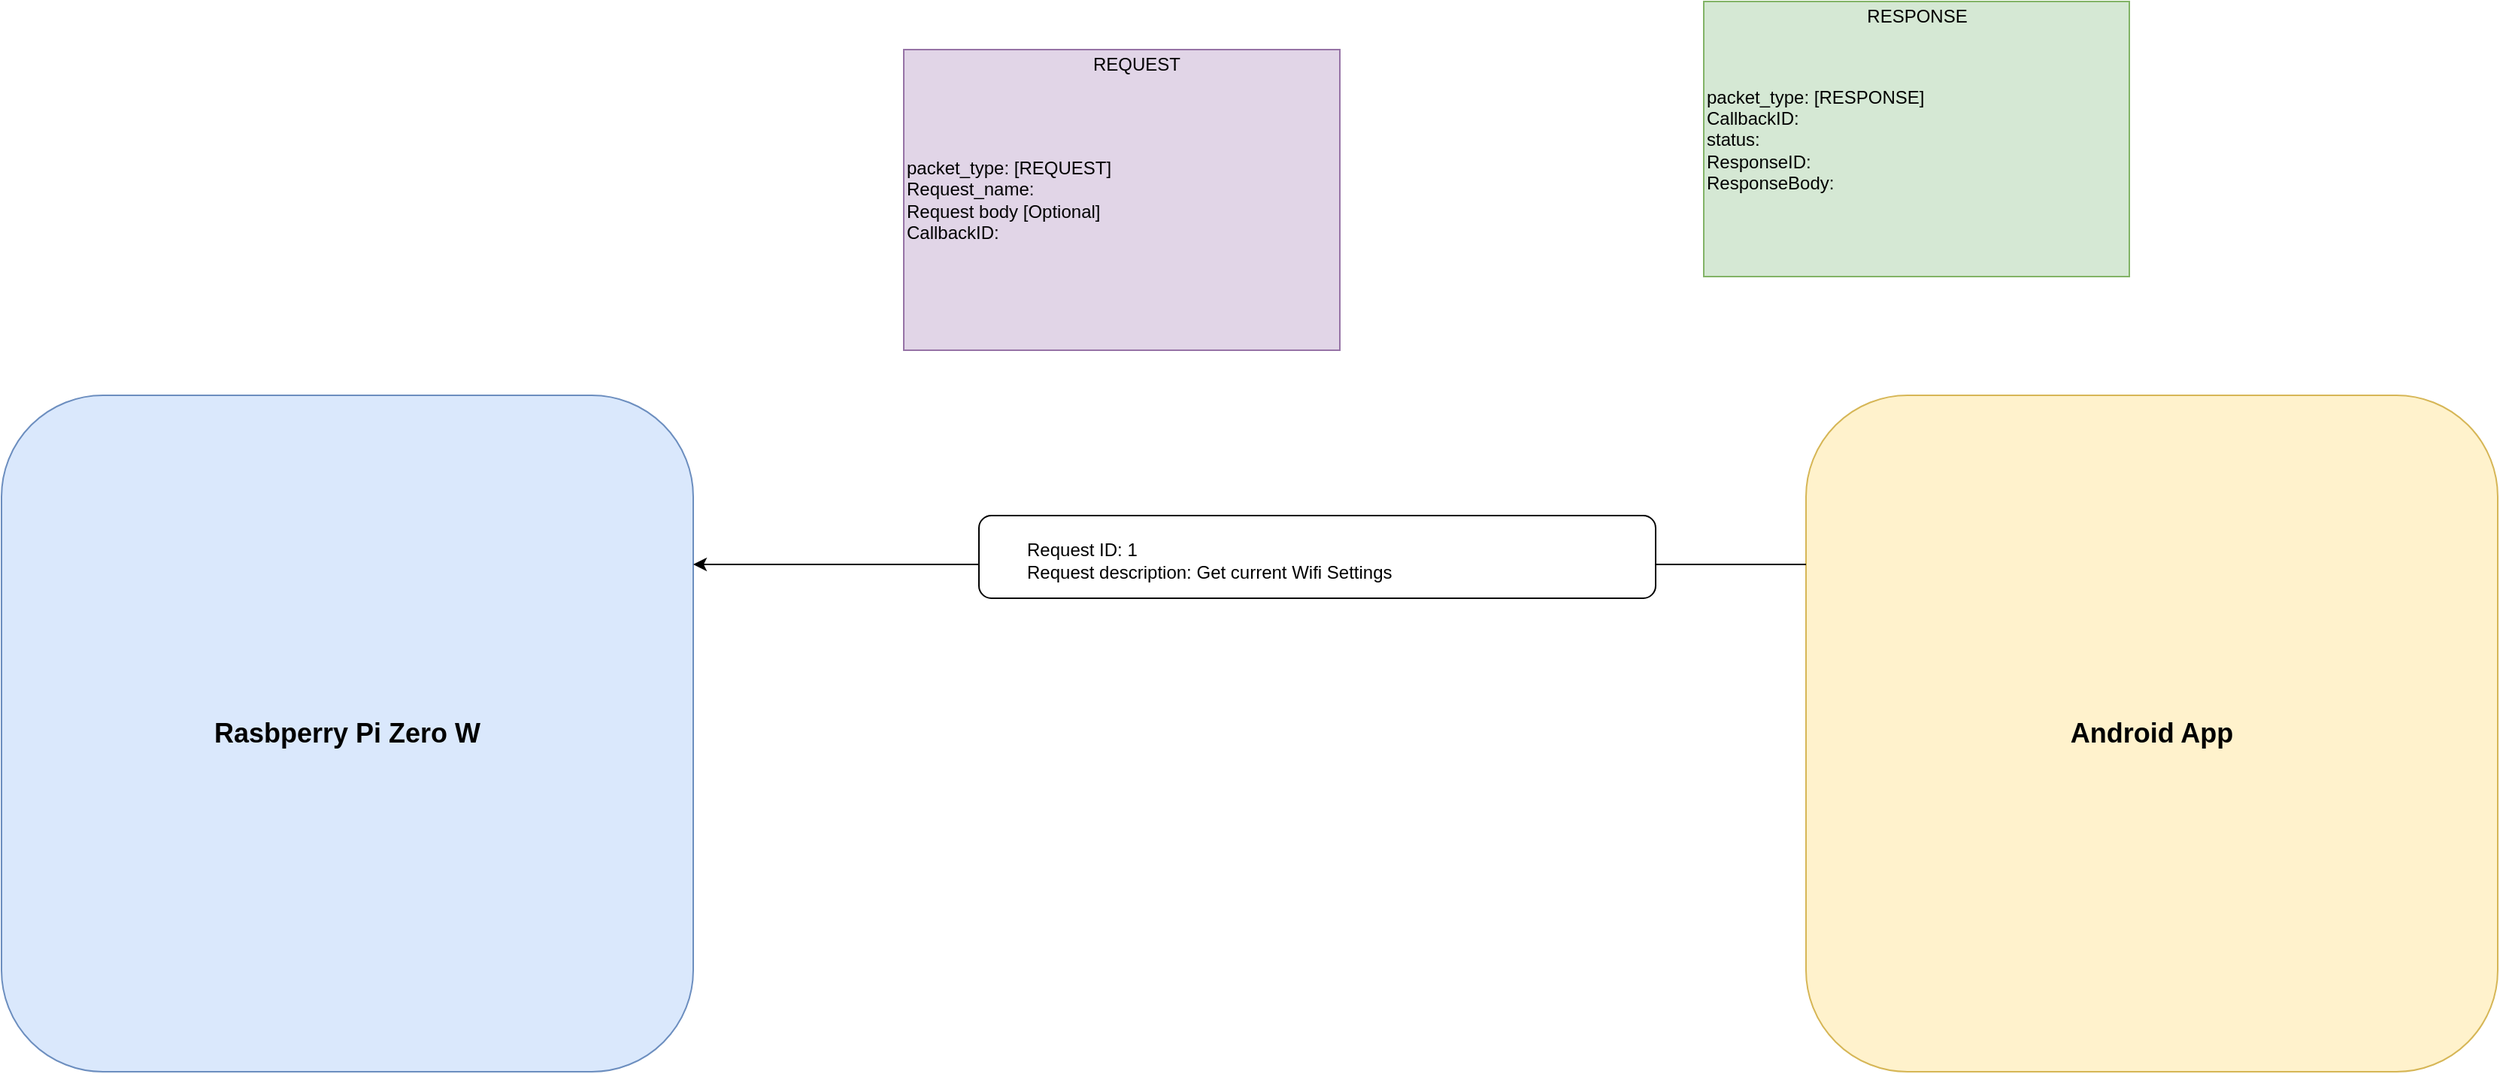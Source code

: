 <mxfile version="13.0.3" type="device"><diagram id="tWXcBqnyLoCcgfsWA9Fc" name="Page-1"><mxGraphModel dx="1422" dy="1991" grid="0" gridSize="10" guides="1" tooltips="1" connect="1" arrows="1" fold="1" page="1" pageScale="1" pageWidth="827" pageHeight="1169" math="0" shadow="0"><root><mxCell id="0"/><mxCell id="1" parent="0"/><mxCell id="1-G8AI4cfKX8rBf1dNn1-2" value="&lt;font style=&quot;font-size: 18px&quot;&gt;&lt;b&gt;Rasbperry Pi Zero W&lt;/b&gt;&lt;/font&gt;" style="rounded=1;whiteSpace=wrap;html=1;fillColor=#dae8fc;strokeColor=#6c8ebf;" vertex="1" parent="1"><mxGeometry x="30" y="120" width="460" height="450" as="geometry"/></mxCell><mxCell id="1-G8AI4cfKX8rBf1dNn1-3" value="&lt;font style=&quot;font-size: 18px&quot;&gt;&lt;b&gt;Android App&lt;/b&gt;&lt;/font&gt;" style="rounded=1;whiteSpace=wrap;html=1;fillColor=#fff2cc;strokeColor=#d6b656;" vertex="1" parent="1"><mxGeometry x="1230" y="120" width="460" height="450" as="geometry"/></mxCell><mxCell id="1-G8AI4cfKX8rBf1dNn1-4" value="" style="endArrow=classic;html=1;exitX=0;exitY=0.25;exitDx=0;exitDy=0;entryX=1;entryY=0.25;entryDx=0;entryDy=0;" edge="1" parent="1" source="1-G8AI4cfKX8rBf1dNn1-3" target="1-G8AI4cfKX8rBf1dNn1-2"><mxGeometry width="50" height="50" relative="1" as="geometry"><mxPoint x="1040" y="450" as="sourcePoint"/><mxPoint x="1090" y="400" as="targetPoint"/></mxGeometry></mxCell><mxCell id="1-G8AI4cfKX8rBf1dNn1-7" value="" style="group" vertex="1" connectable="0" parent="1"><mxGeometry x="680" y="200" width="450" height="55" as="geometry"/></mxCell><mxCell id="1-G8AI4cfKX8rBf1dNn1-5" value="" style="rounded=1;whiteSpace=wrap;html=1;" vertex="1" parent="1-G8AI4cfKX8rBf1dNn1-7"><mxGeometry width="450" height="55" as="geometry"/></mxCell><mxCell id="1-G8AI4cfKX8rBf1dNn1-6" value="Request ID: 1&lt;br&gt;&lt;div&gt;&lt;span&gt;Request description: Get current Wifi Settings&lt;/span&gt;&lt;/div&gt;" style="text;html=1;strokeColor=none;fillColor=none;align=left;verticalAlign=middle;whiteSpace=wrap;rounded=0;" vertex="1" parent="1-G8AI4cfKX8rBf1dNn1-7"><mxGeometry x="30" y="10" width="360" height="40" as="geometry"/></mxCell><mxCell id="1-G8AI4cfKX8rBf1dNn1-11" value="" style="group" vertex="1" connectable="0" parent="1"><mxGeometry x="630" y="-110" width="290" height="200" as="geometry"/></mxCell><mxCell id="1-G8AI4cfKX8rBf1dNn1-9" value="packet_type: [REQUEST]&lt;br&gt;Request_name:&lt;br&gt;Request body [Optional]&lt;br&gt;CallbackID:" style="rounded=0;whiteSpace=wrap;html=1;align=left;fillColor=#e1d5e7;strokeColor=#9673a6;" vertex="1" parent="1-G8AI4cfKX8rBf1dNn1-11"><mxGeometry width="290" height="200" as="geometry"/></mxCell><mxCell id="1-G8AI4cfKX8rBf1dNn1-10" value="REQUEST" style="text;html=1;strokeColor=none;fillColor=none;align=center;verticalAlign=middle;whiteSpace=wrap;rounded=0;" vertex="1" parent="1-G8AI4cfKX8rBf1dNn1-11"><mxGeometry x="100" width="110" height="20" as="geometry"/></mxCell><mxCell id="1-G8AI4cfKX8rBf1dNn1-18" value="" style="group" vertex="1" connectable="0" parent="1"><mxGeometry x="1162" y="-142" width="283" height="183" as="geometry"/></mxCell><mxCell id="1-G8AI4cfKX8rBf1dNn1-15" value="packet_type: [RESPONSE]&lt;br&gt;CallbackID:&lt;br&gt;status:&amp;nbsp;&lt;br&gt;ResponseID:&lt;br&gt;ResponseBody:" style="rounded=0;whiteSpace=wrap;html=1;fillColor=#d5e8d4;strokeColor=#82b366;align=left;" vertex="1" parent="1-G8AI4cfKX8rBf1dNn1-18"><mxGeometry width="283" height="183" as="geometry"/></mxCell><mxCell id="1-G8AI4cfKX8rBf1dNn1-14" value="RESPONSE" style="text;html=1;strokeColor=none;fillColor=none;align=center;verticalAlign=middle;whiteSpace=wrap;rounded=0;" vertex="1" parent="1-G8AI4cfKX8rBf1dNn1-18"><mxGeometry x="86.5" width="110" height="20" as="geometry"/></mxCell><mxCell id="1-G8AI4cfKX8rBf1dNn1-17" style="edgeStyle=orthogonalEdgeStyle;rounded=0;orthogonalLoop=1;jettySize=auto;html=1;exitX=0.5;exitY=1;exitDx=0;exitDy=0;" edge="1" parent="1-G8AI4cfKX8rBf1dNn1-18" source="1-G8AI4cfKX8rBf1dNn1-14" target="1-G8AI4cfKX8rBf1dNn1-14"><mxGeometry relative="1" as="geometry"/></mxCell></root></mxGraphModel></diagram></mxfile>